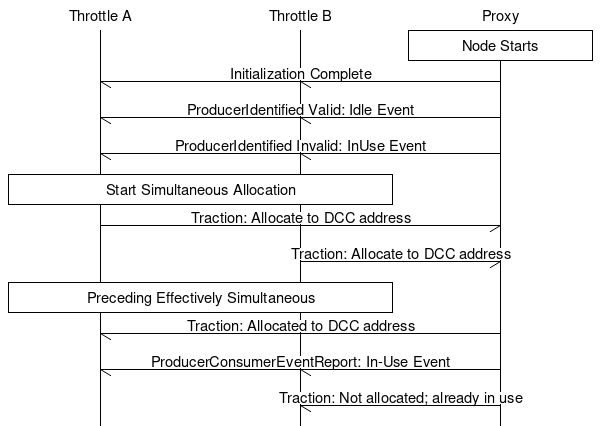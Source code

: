 # MSC for normal allocation & deallocation of a traction proxy
msc {

  ta [label="Throttle A"], tb [label="Throttle B"], p [label="Proxy"];


  p box p [label="Node Starts"];
  

  p->* [ label = "Initialization Complete" ] ;
  p->* [ label = "ProducerIdentified Valid: Idle Event" ] ;
  p->* [ label = "ProducerIdentified Invalid: InUse Event" ] ;

  ta box tb [label="Start Simultaneous Allocation"];

  ta->p [ label = "Traction: Allocate to DCC address" ] ;
  tb->p [ label = "Traction: Allocate to DCC address" ] ;

  ta box tb [label="Preceding Effectively Simultaneous"];

  p->ta [ label = "Traction: Allocated to DCC address" ] ;
  p->* [ label = "ProducerConsumerEventReport: In-Use Event" ] ;
  p->tb [ label = "Traction: Not allocated; already in use" ] ;



  
}

